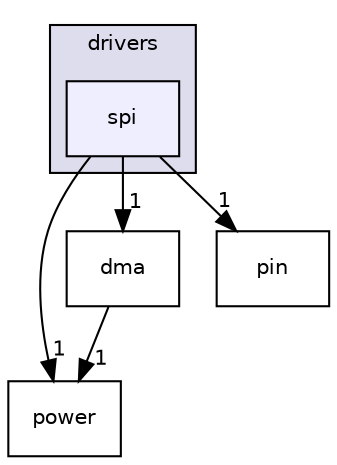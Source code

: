 digraph "spi" {
  compound=true
  node [ fontsize="10", fontname="Helvetica"];
  edge [ labelfontsize="10", labelfontname="Helvetica"];
  subgraph clusterdir_9ed54c436094c10285761171525ba0a5 {
    graph [ bgcolor="#ddddee", pencolor="black", label="drivers" fontname="Helvetica", fontsize="10", URL="dir_9ed54c436094c10285761171525ba0a5.html"]
  dir_81a7ff46acfb1bdf94ccb75acbffb818 [shape=box, label="spi", style="filled", fillcolor="#eeeeff", pencolor="black", URL="dir_81a7ff46acfb1bdf94ccb75acbffb818.html"];
  }
  dir_1d136cf632eab95596d35826a4ed8c4e [shape=box label="power" URL="dir_1d136cf632eab95596d35826a4ed8c4e.html"];
  dir_96f07241710aea1740e1e00974fe26f4 [shape=box label="dma" URL="dir_96f07241710aea1740e1e00974fe26f4.html"];
  dir_6b02a16197cae2692e242e02f718f3d7 [shape=box label="pin" URL="dir_6b02a16197cae2692e242e02f718f3d7.html"];
  dir_81a7ff46acfb1bdf94ccb75acbffb818->dir_1d136cf632eab95596d35826a4ed8c4e [headlabel="1", labeldistance=1.5 headhref="dir_000029_000024.html"];
  dir_81a7ff46acfb1bdf94ccb75acbffb818->dir_96f07241710aea1740e1e00974fe26f4 [headlabel="1", labeldistance=1.5 headhref="dir_000029_000032.html"];
  dir_81a7ff46acfb1bdf94ccb75acbffb818->dir_6b02a16197cae2692e242e02f718f3d7 [headlabel="1", labeldistance=1.5 headhref="dir_000029_000023.html"];
  dir_96f07241710aea1740e1e00974fe26f4->dir_1d136cf632eab95596d35826a4ed8c4e [headlabel="1", labeldistance=1.5 headhref="dir_000032_000024.html"];
}
